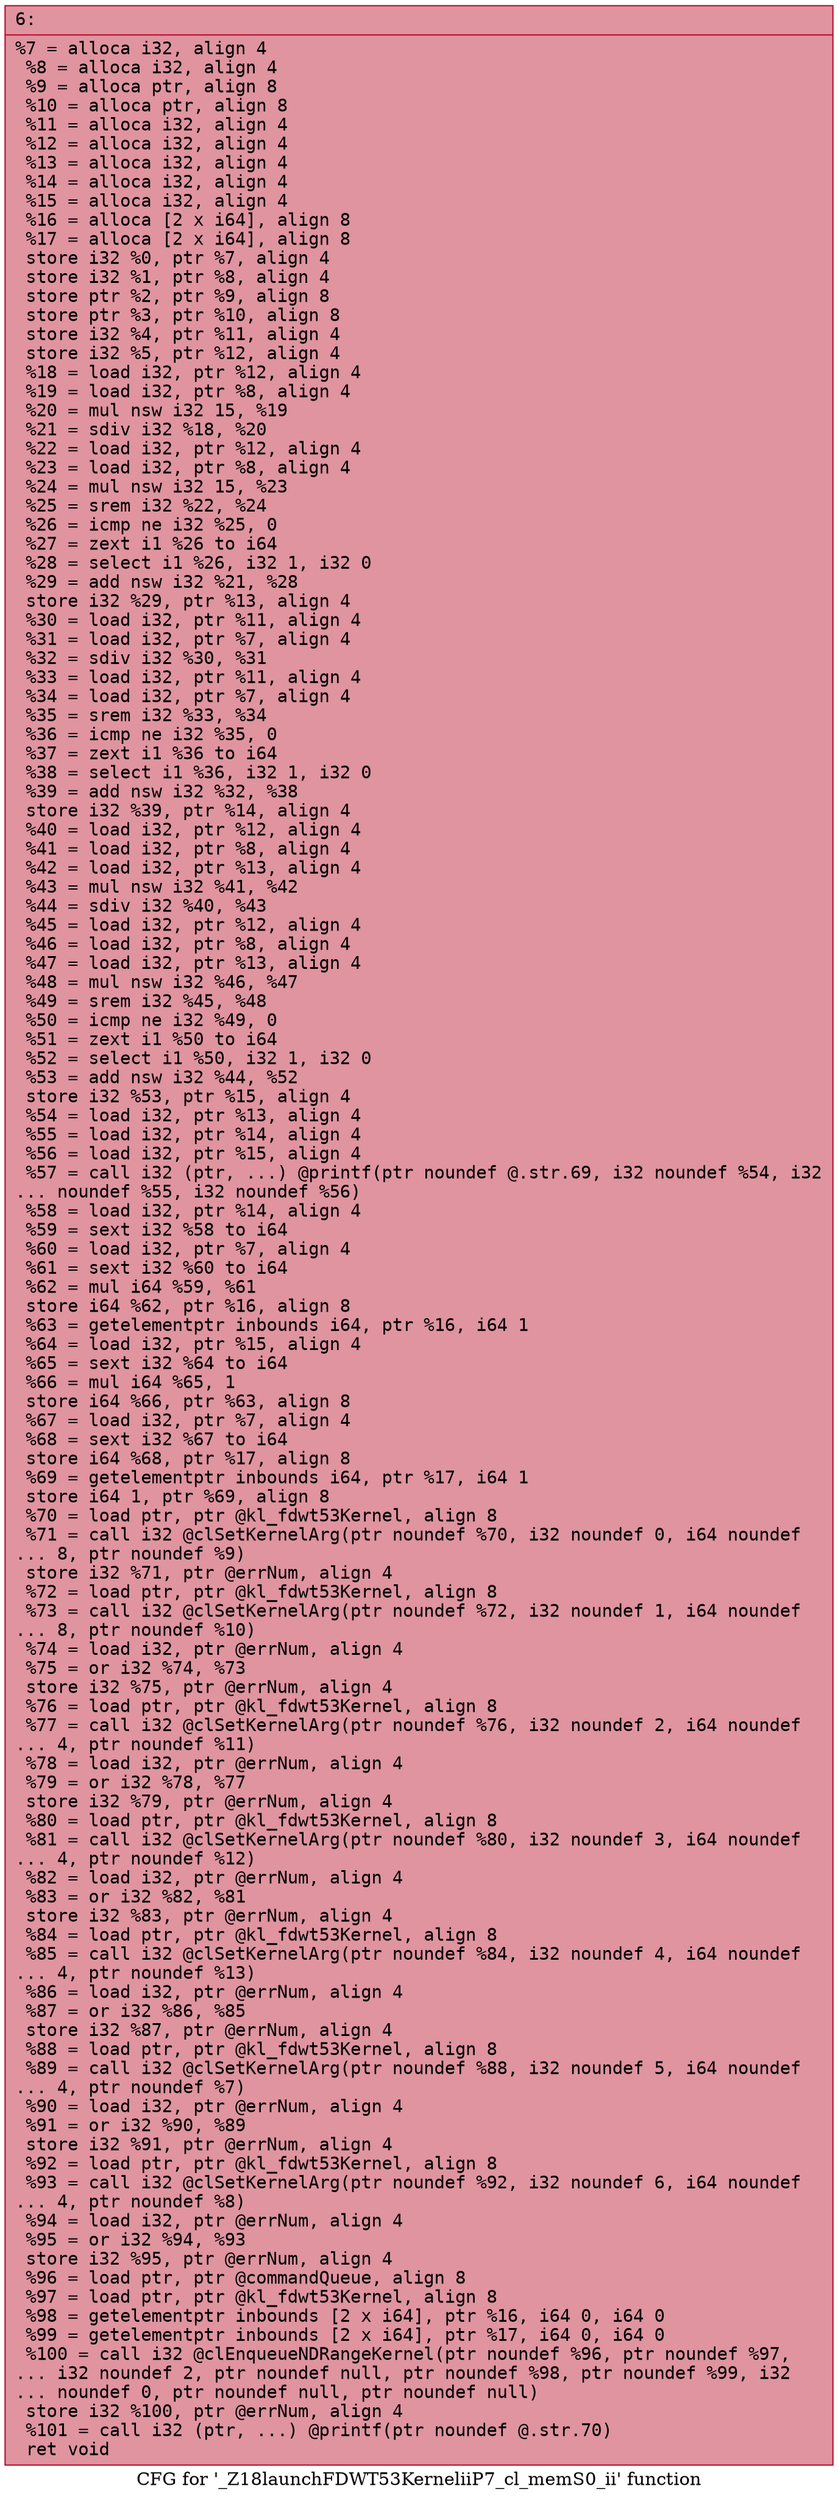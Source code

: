 digraph "CFG for '_Z18launchFDWT53KerneliiP7_cl_memS0_ii' function" {
	label="CFG for '_Z18launchFDWT53KerneliiP7_cl_memS0_ii' function";

	Node0x6000006301e0 [shape=record,color="#b70d28ff", style=filled, fillcolor="#b70d2870" fontname="Courier",label="{6:\l|  %7 = alloca i32, align 4\l  %8 = alloca i32, align 4\l  %9 = alloca ptr, align 8\l  %10 = alloca ptr, align 8\l  %11 = alloca i32, align 4\l  %12 = alloca i32, align 4\l  %13 = alloca i32, align 4\l  %14 = alloca i32, align 4\l  %15 = alloca i32, align 4\l  %16 = alloca [2 x i64], align 8\l  %17 = alloca [2 x i64], align 8\l  store i32 %0, ptr %7, align 4\l  store i32 %1, ptr %8, align 4\l  store ptr %2, ptr %9, align 8\l  store ptr %3, ptr %10, align 8\l  store i32 %4, ptr %11, align 4\l  store i32 %5, ptr %12, align 4\l  %18 = load i32, ptr %12, align 4\l  %19 = load i32, ptr %8, align 4\l  %20 = mul nsw i32 15, %19\l  %21 = sdiv i32 %18, %20\l  %22 = load i32, ptr %12, align 4\l  %23 = load i32, ptr %8, align 4\l  %24 = mul nsw i32 15, %23\l  %25 = srem i32 %22, %24\l  %26 = icmp ne i32 %25, 0\l  %27 = zext i1 %26 to i64\l  %28 = select i1 %26, i32 1, i32 0\l  %29 = add nsw i32 %21, %28\l  store i32 %29, ptr %13, align 4\l  %30 = load i32, ptr %11, align 4\l  %31 = load i32, ptr %7, align 4\l  %32 = sdiv i32 %30, %31\l  %33 = load i32, ptr %11, align 4\l  %34 = load i32, ptr %7, align 4\l  %35 = srem i32 %33, %34\l  %36 = icmp ne i32 %35, 0\l  %37 = zext i1 %36 to i64\l  %38 = select i1 %36, i32 1, i32 0\l  %39 = add nsw i32 %32, %38\l  store i32 %39, ptr %14, align 4\l  %40 = load i32, ptr %12, align 4\l  %41 = load i32, ptr %8, align 4\l  %42 = load i32, ptr %13, align 4\l  %43 = mul nsw i32 %41, %42\l  %44 = sdiv i32 %40, %43\l  %45 = load i32, ptr %12, align 4\l  %46 = load i32, ptr %8, align 4\l  %47 = load i32, ptr %13, align 4\l  %48 = mul nsw i32 %46, %47\l  %49 = srem i32 %45, %48\l  %50 = icmp ne i32 %49, 0\l  %51 = zext i1 %50 to i64\l  %52 = select i1 %50, i32 1, i32 0\l  %53 = add nsw i32 %44, %52\l  store i32 %53, ptr %15, align 4\l  %54 = load i32, ptr %13, align 4\l  %55 = load i32, ptr %14, align 4\l  %56 = load i32, ptr %15, align 4\l  %57 = call i32 (ptr, ...) @printf(ptr noundef @.str.69, i32 noundef %54, i32\l... noundef %55, i32 noundef %56)\l  %58 = load i32, ptr %14, align 4\l  %59 = sext i32 %58 to i64\l  %60 = load i32, ptr %7, align 4\l  %61 = sext i32 %60 to i64\l  %62 = mul i64 %59, %61\l  store i64 %62, ptr %16, align 8\l  %63 = getelementptr inbounds i64, ptr %16, i64 1\l  %64 = load i32, ptr %15, align 4\l  %65 = sext i32 %64 to i64\l  %66 = mul i64 %65, 1\l  store i64 %66, ptr %63, align 8\l  %67 = load i32, ptr %7, align 4\l  %68 = sext i32 %67 to i64\l  store i64 %68, ptr %17, align 8\l  %69 = getelementptr inbounds i64, ptr %17, i64 1\l  store i64 1, ptr %69, align 8\l  %70 = load ptr, ptr @kl_fdwt53Kernel, align 8\l  %71 = call i32 @clSetKernelArg(ptr noundef %70, i32 noundef 0, i64 noundef\l... 8, ptr noundef %9)\l  store i32 %71, ptr @errNum, align 4\l  %72 = load ptr, ptr @kl_fdwt53Kernel, align 8\l  %73 = call i32 @clSetKernelArg(ptr noundef %72, i32 noundef 1, i64 noundef\l... 8, ptr noundef %10)\l  %74 = load i32, ptr @errNum, align 4\l  %75 = or i32 %74, %73\l  store i32 %75, ptr @errNum, align 4\l  %76 = load ptr, ptr @kl_fdwt53Kernel, align 8\l  %77 = call i32 @clSetKernelArg(ptr noundef %76, i32 noundef 2, i64 noundef\l... 4, ptr noundef %11)\l  %78 = load i32, ptr @errNum, align 4\l  %79 = or i32 %78, %77\l  store i32 %79, ptr @errNum, align 4\l  %80 = load ptr, ptr @kl_fdwt53Kernel, align 8\l  %81 = call i32 @clSetKernelArg(ptr noundef %80, i32 noundef 3, i64 noundef\l... 4, ptr noundef %12)\l  %82 = load i32, ptr @errNum, align 4\l  %83 = or i32 %82, %81\l  store i32 %83, ptr @errNum, align 4\l  %84 = load ptr, ptr @kl_fdwt53Kernel, align 8\l  %85 = call i32 @clSetKernelArg(ptr noundef %84, i32 noundef 4, i64 noundef\l... 4, ptr noundef %13)\l  %86 = load i32, ptr @errNum, align 4\l  %87 = or i32 %86, %85\l  store i32 %87, ptr @errNum, align 4\l  %88 = load ptr, ptr @kl_fdwt53Kernel, align 8\l  %89 = call i32 @clSetKernelArg(ptr noundef %88, i32 noundef 5, i64 noundef\l... 4, ptr noundef %7)\l  %90 = load i32, ptr @errNum, align 4\l  %91 = or i32 %90, %89\l  store i32 %91, ptr @errNum, align 4\l  %92 = load ptr, ptr @kl_fdwt53Kernel, align 8\l  %93 = call i32 @clSetKernelArg(ptr noundef %92, i32 noundef 6, i64 noundef\l... 4, ptr noundef %8)\l  %94 = load i32, ptr @errNum, align 4\l  %95 = or i32 %94, %93\l  store i32 %95, ptr @errNum, align 4\l  %96 = load ptr, ptr @commandQueue, align 8\l  %97 = load ptr, ptr @kl_fdwt53Kernel, align 8\l  %98 = getelementptr inbounds [2 x i64], ptr %16, i64 0, i64 0\l  %99 = getelementptr inbounds [2 x i64], ptr %17, i64 0, i64 0\l  %100 = call i32 @clEnqueueNDRangeKernel(ptr noundef %96, ptr noundef %97,\l... i32 noundef 2, ptr noundef null, ptr noundef %98, ptr noundef %99, i32\l... noundef 0, ptr noundef null, ptr noundef null)\l  store i32 %100, ptr @errNum, align 4\l  %101 = call i32 (ptr, ...) @printf(ptr noundef @.str.70)\l  ret void\l}"];
}
